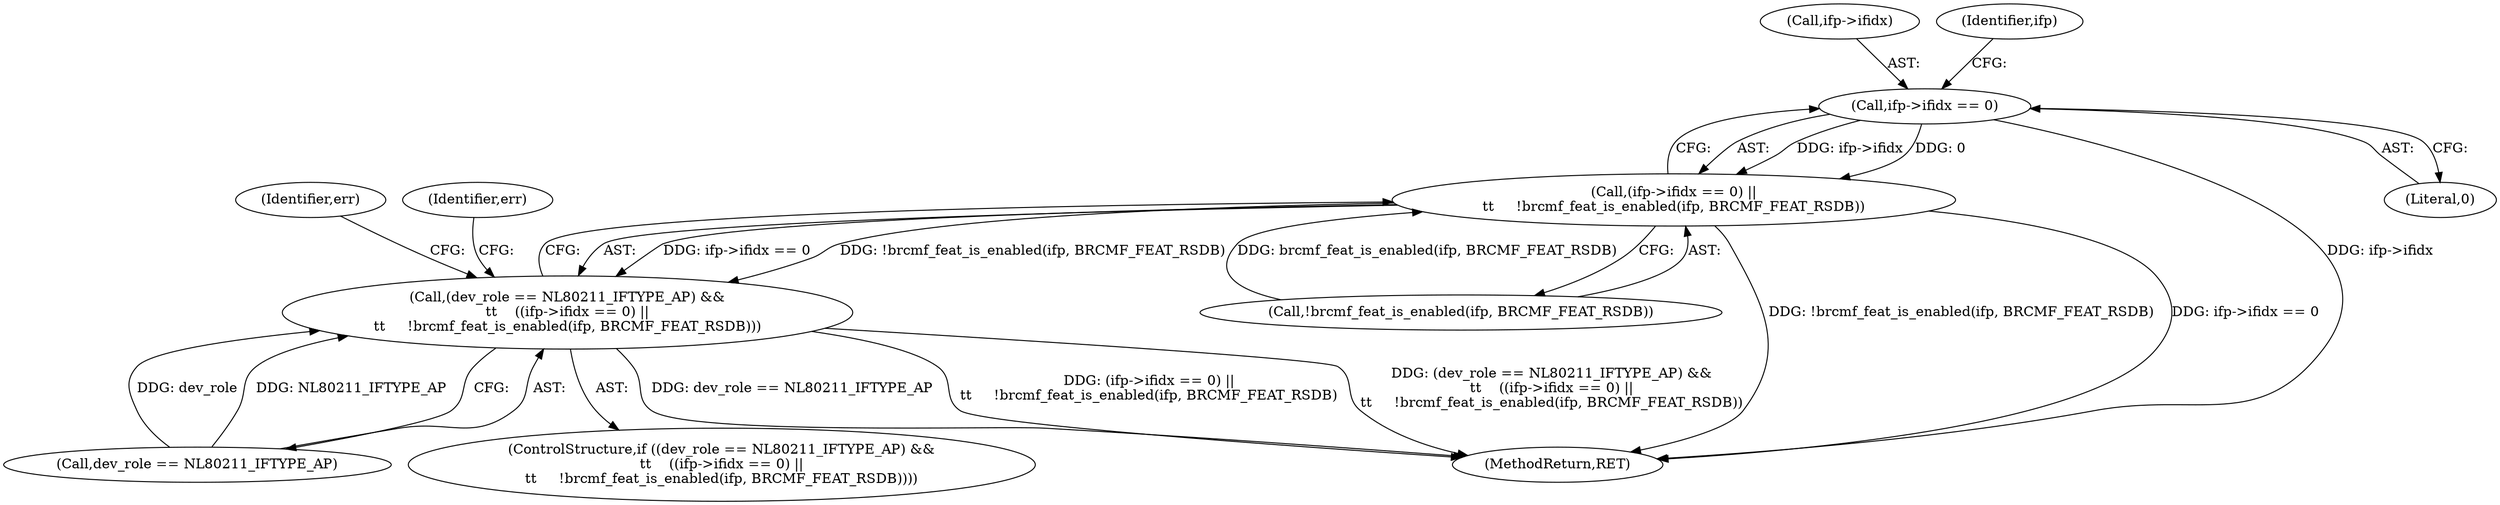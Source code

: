 digraph "0_linux_ded89912156b1a47d940a0c954c43afbabd0c42c@pointer" {
"1000521" [label="(Call,ifp->ifidx == 0)"];
"1000520" [label="(Call,(ifp->ifidx == 0) ||\n\t\t     !brcmf_feat_is_enabled(ifp, BRCMF_FEAT_RSDB))"];
"1000516" [label="(Call,(dev_role == NL80211_IFTYPE_AP) &&\n\t\t    ((ifp->ifidx == 0) ||\n\t\t     !brcmf_feat_is_enabled(ifp, BRCMF_FEAT_RSDB)))"];
"1000526" [label="(Call,!brcmf_feat_is_enabled(ifp, BRCMF_FEAT_RSDB))"];
"1000515" [label="(ControlStructure,if ((dev_role == NL80211_IFTYPE_AP) &&\n\t\t    ((ifp->ifidx == 0) ||\n\t\t     !brcmf_feat_is_enabled(ifp, BRCMF_FEAT_RSDB))))"];
"1000520" [label="(Call,(ifp->ifidx == 0) ||\n\t\t     !brcmf_feat_is_enabled(ifp, BRCMF_FEAT_RSDB))"];
"1000516" [label="(Call,(dev_role == NL80211_IFTYPE_AP) &&\n\t\t    ((ifp->ifidx == 0) ||\n\t\t     !brcmf_feat_is_enabled(ifp, BRCMF_FEAT_RSDB)))"];
"1000551" [label="(Identifier,err)"];
"1000808" [label="(MethodReturn,RET)"];
"1000522" [label="(Call,ifp->ifidx)"];
"1000528" [label="(Identifier,ifp)"];
"1000521" [label="(Call,ifp->ifidx == 0)"];
"1000532" [label="(Identifier,err)"];
"1000525" [label="(Literal,0)"];
"1000517" [label="(Call,dev_role == NL80211_IFTYPE_AP)"];
"1000521" -> "1000520"  [label="AST: "];
"1000521" -> "1000525"  [label="CFG: "];
"1000522" -> "1000521"  [label="AST: "];
"1000525" -> "1000521"  [label="AST: "];
"1000528" -> "1000521"  [label="CFG: "];
"1000520" -> "1000521"  [label="CFG: "];
"1000521" -> "1000808"  [label="DDG: ifp->ifidx"];
"1000521" -> "1000520"  [label="DDG: ifp->ifidx"];
"1000521" -> "1000520"  [label="DDG: 0"];
"1000520" -> "1000516"  [label="AST: "];
"1000520" -> "1000526"  [label="CFG: "];
"1000526" -> "1000520"  [label="AST: "];
"1000516" -> "1000520"  [label="CFG: "];
"1000520" -> "1000808"  [label="DDG: !brcmf_feat_is_enabled(ifp, BRCMF_FEAT_RSDB)"];
"1000520" -> "1000808"  [label="DDG: ifp->ifidx == 0"];
"1000520" -> "1000516"  [label="DDG: ifp->ifidx == 0"];
"1000520" -> "1000516"  [label="DDG: !brcmf_feat_is_enabled(ifp, BRCMF_FEAT_RSDB)"];
"1000526" -> "1000520"  [label="DDG: brcmf_feat_is_enabled(ifp, BRCMF_FEAT_RSDB)"];
"1000516" -> "1000515"  [label="AST: "];
"1000516" -> "1000517"  [label="CFG: "];
"1000517" -> "1000516"  [label="AST: "];
"1000532" -> "1000516"  [label="CFG: "];
"1000551" -> "1000516"  [label="CFG: "];
"1000516" -> "1000808"  [label="DDG: (ifp->ifidx == 0) ||\n\t\t     !brcmf_feat_is_enabled(ifp, BRCMF_FEAT_RSDB)"];
"1000516" -> "1000808"  [label="DDG: (dev_role == NL80211_IFTYPE_AP) &&\n\t\t    ((ifp->ifidx == 0) ||\n\t\t     !brcmf_feat_is_enabled(ifp, BRCMF_FEAT_RSDB))"];
"1000516" -> "1000808"  [label="DDG: dev_role == NL80211_IFTYPE_AP"];
"1000517" -> "1000516"  [label="DDG: dev_role"];
"1000517" -> "1000516"  [label="DDG: NL80211_IFTYPE_AP"];
}
